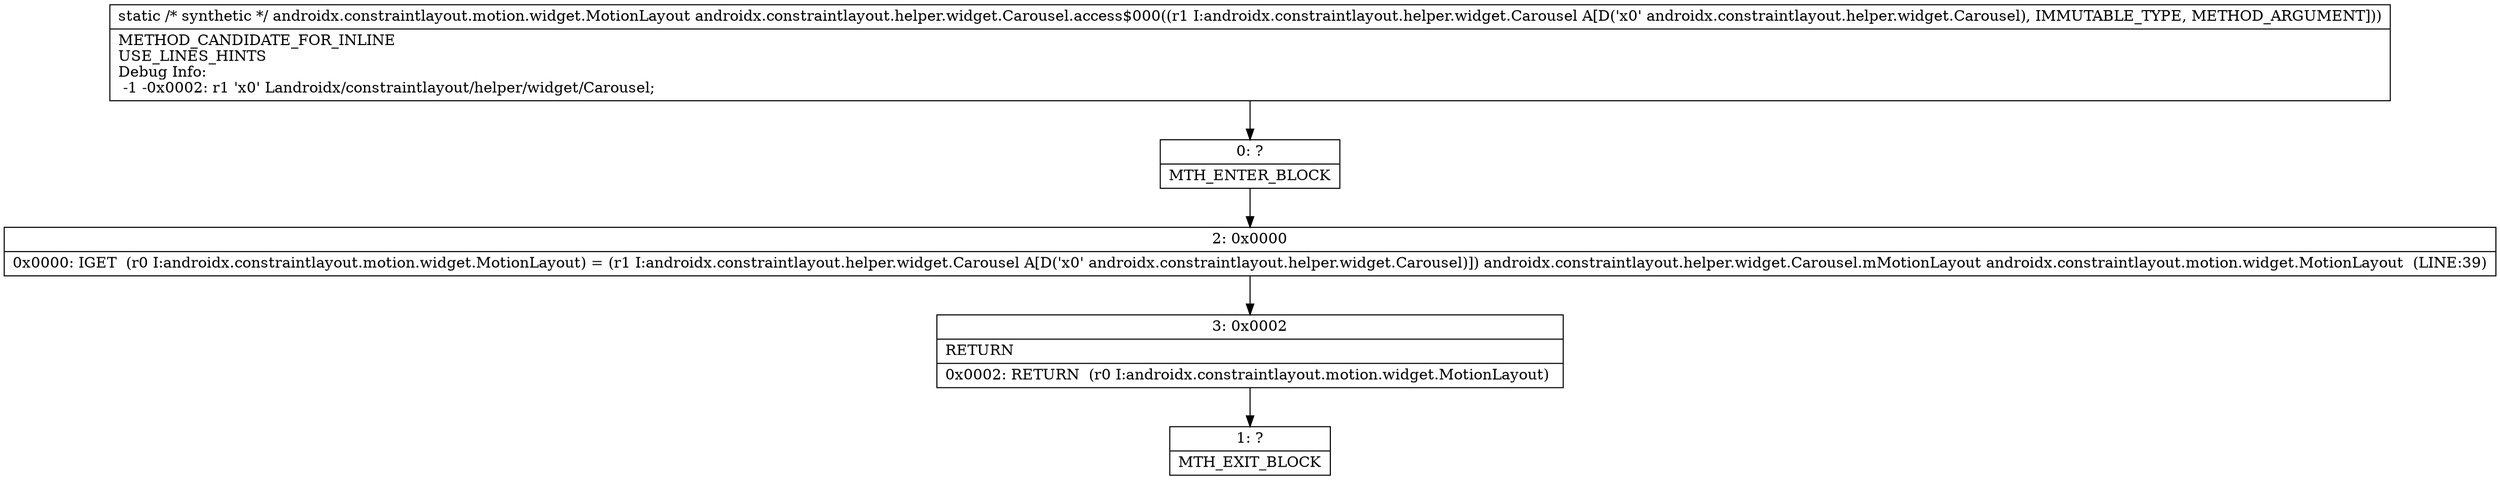 digraph "CFG forandroidx.constraintlayout.helper.widget.Carousel.access$000(Landroidx\/constraintlayout\/helper\/widget\/Carousel;)Landroidx\/constraintlayout\/motion\/widget\/MotionLayout;" {
Node_0 [shape=record,label="{0\:\ ?|MTH_ENTER_BLOCK\l}"];
Node_2 [shape=record,label="{2\:\ 0x0000|0x0000: IGET  (r0 I:androidx.constraintlayout.motion.widget.MotionLayout) = (r1 I:androidx.constraintlayout.helper.widget.Carousel A[D('x0' androidx.constraintlayout.helper.widget.Carousel)]) androidx.constraintlayout.helper.widget.Carousel.mMotionLayout androidx.constraintlayout.motion.widget.MotionLayout  (LINE:39)\l}"];
Node_3 [shape=record,label="{3\:\ 0x0002|RETURN\l|0x0002: RETURN  (r0 I:androidx.constraintlayout.motion.widget.MotionLayout) \l}"];
Node_1 [shape=record,label="{1\:\ ?|MTH_EXIT_BLOCK\l}"];
MethodNode[shape=record,label="{static \/* synthetic *\/ androidx.constraintlayout.motion.widget.MotionLayout androidx.constraintlayout.helper.widget.Carousel.access$000((r1 I:androidx.constraintlayout.helper.widget.Carousel A[D('x0' androidx.constraintlayout.helper.widget.Carousel), IMMUTABLE_TYPE, METHOD_ARGUMENT]))  | METHOD_CANDIDATE_FOR_INLINE\lUSE_LINES_HINTS\lDebug Info:\l  \-1 \-0x0002: r1 'x0' Landroidx\/constraintlayout\/helper\/widget\/Carousel;\l}"];
MethodNode -> Node_0;Node_0 -> Node_2;
Node_2 -> Node_3;
Node_3 -> Node_1;
}

